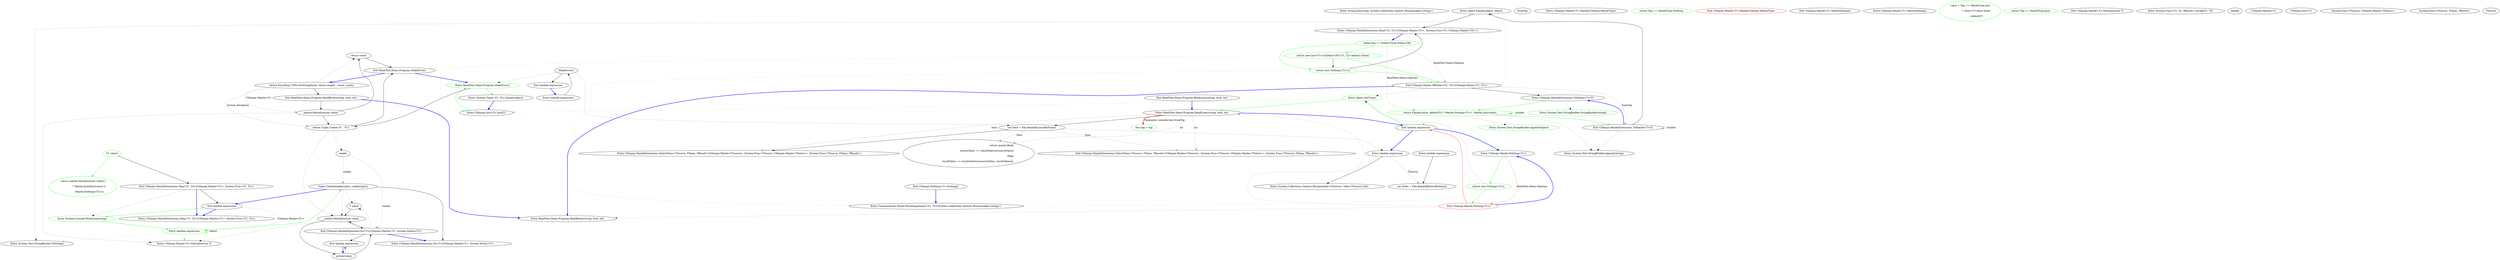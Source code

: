 digraph  {
m2_59 [label="Entry string.Join(string, System.Collections.Generic.IEnumerable<string>)", span="0-0", cluster="string.Join(string, System.Collections.Generic.IEnumerable<string>)", file="ResultExtensions.cs"];
m2_67 [label="return value;", span="165-165", cluster="CSharpx.MaybeExtensions.FromJust<T>(CSharpx.Maybe<T>, System.Exception)", file="ResultExtensions.cs"];
m2_11 [label="Exit CSharpx.Nothing<T>.Nothing()", span="48-48", cluster="CSharpx.Nothing<T>.Nothing()", file="ResultExtensions.cs"];
m2_66 [label="maybe.MatchJust(out value)", span="163-163", cluster="CSharpx.MaybeExtensions.FromJust<T>(CSharpx.Maybe<T>, System.Exception)", file="ResultExtensions.cs"];
m2_48 [label="Exit lambda expression", span="45-45", cluster="lambda expression", file="ResultExtensions.cs"];
m2_12 [label="Entry CSharpx.Just<T>.Just(T)", span="58-58", cluster="CSharpx.Just<T>.Just(T)", file="ResultExtensions.cs"];
m2_60 [label="Entry lambda expression", span="157-157", cluster="lambda expression", file="ResultExtensions.cs"];
m2_13 [label="Entry ReadText.Demo.Program.MakeError()", span="74-74", cluster="ReadText.Demo.Program.MakeError()", color=green, community=0, file="ResultExtensions.cs"];
m2_14 [label="Entry System.Tuple<T1, T2>.Equals(object)", span="0-0", cluster="System.Tuple<T1, T2>.Equals(object)", file="ResultExtensions.cs"];
m2_34 [label="Entry System.Text.StringBuilder.ToString()", span="0-0", cluster="System.Text.StringBuilder.ToString()", file="ResultExtensions.cs"];
m2_44 [label="T value", span="136-136", cluster="CSharpx.MaybeExtensions.Do<T>(CSharpx.Maybe<T>, System.Action<T>)", file="ResultExtensions.cs"];
m2_70 [label=reader, span="", cluster="System.ArgumentException.ArgumentException(string)", file="ResultExtensions.cs"];
m2_56 [label="Exit ReadText.Demo.Program.ReadLines(string, bool, int)", span="54-54", cluster="ReadText.Demo.Program.ReadLines(string, bool, int)", file="ResultExtensions.cs"];
m2_57 [label="Entry lambda expression", span="155-157", cluster="lambda expression", file="ResultExtensions.cs"];
m2_49 [label="Entry lambda expression", span="46-46", cluster="lambda expression", file="ResultExtensions.cs"];
m2_50 [label="MakeError()", span="46-46", cluster="lambda expression", file="ResultExtensions.cs"];
m2_51 [label="Exit lambda expression", span="46-46", cluster="lambda expression", file="ResultExtensions.cs"];
m2_52 [label="var lines = File.ReadAllLines(fileName)", span="56-56", cluster="ReadText.Demo.Program.ReadLines(string, bool, int)", file="ResultExtensions.cs"];
m2_39 [label="Exit lambda expression", span="35-39", cluster="lambda expression", file="ResultExtensions.cs"];
m2_40 [label="Entry System.Console.WriteLine(string)", span="0-0", cluster="System.Console.WriteLine(string)", color=green, community=0, file="ResultExtensions.cs"];
m2_41 [label="Entry lambda expression", span="44-44", cluster="lambda expression", color=green, community=0, file="ResultExtensions.cs"];
m2_42 [label="Tuple.Create(header(opts), reader(opts))", span="44-44", cluster="lambda expression", file="ResultExtensions.cs"];
m2_64 [label="return Encoding.UTF8.GetString(bytes, bytes.Length - count, count);", span="71-71", cluster="ReadText.Demo.Program.ReadBytes(string, bool, int)", file="ResultExtensions.cs"];
m2_65 [label="Exit ReadText.Demo.Program.ReadBytes(string, bool, int)", span="64-64", cluster="ReadText.Demo.Program.ReadBytes(string, bool, int)", file="ResultExtensions.cs"];
m2_68 [label="return Tuple.Create(''\0'', ''\0'');", span="76-76", cluster="ReadText.Demo.Program.MakeError()", file="ResultExtensions.cs"];
m2_69 [label="Exit ReadText.Demo.Program.MakeError()", span="74-74", cluster="ReadText.Demo.Program.MakeError()", file="ResultExtensions.cs"];
m2_18 [label="Exit lambda expression", span="14-20", cluster="lambda expression", file="ResultExtensions.cs"];
m2_19 [label="Entry object.GetType()", span="0-0", cluster="object.GetType()", color=green, community=0, file="ResultExtensions.cs"];
m2_20 [label="Entry ReadText.Demo.Program.ReadLines(string, bool, int)", span="54-54", cluster="ReadText.Demo.Program.ReadLines(string, bool, int)", file="ResultExtensions.cs"];
m2_45 [label="maybe.MatchJust(out value)", span="137-137", cluster="CSharpx.MaybeExtensions.Do<T>(CSharpx.Maybe<T>, System.Action<T>)", file="ResultExtensions.cs"];
m2_16 [label="return new Nothing<T>();", span="77-77", cluster="CSharpx.Maybe.Nothing<T>()", file="ResultExtensions.cs", color=green, community=0];
m2_17 [label="Exit CSharpx.Maybe.Nothing<T>()", span="75-75", cluster="CSharpx.Maybe.Nothing<T>()", color=red, community=0, file="ResultExtensions.cs"];
m2_47 [label="Exit CSharpx.MaybeExtensions.Do<T>(CSharpx.Maybe<T>, System.Action<T>)", span="134-134", cluster="CSharpx.MaybeExtensions.Do<T>(CSharpx.Maybe<T>, System.Action<T>)", file="ResultExtensions.cs"];
m2_23 [label="return new Just<T1>(((Either1Of2<T1, T2>)either).Value);", span="93-93", cluster="CSharpx.Maybe.OfEither<T1, T2>(CSharpx.Either<T1, T2>)", file="ResultExtensions.cs", color=green, community=0];
m2_25 [label="Exit CSharpx.Maybe.OfEither<T1, T2>(CSharpx.Either<T1, T2>)", span="89-89", cluster="CSharpx.Maybe.OfEither<T1, T2>(CSharpx.Either<T1, T2>)", file="ResultExtensions.cs"];
m2_27 [label="return Equals(value, default(T)) ? Maybe.Nothing<T>() : Maybe.Just(value);", span="107-107", cluster="CSharpx.MaybeExtensions.ToMaybe<T>(T)", file="ResultExtensions.cs", color=green, community=0];
m2_36 [label="T1 value1", span="120-120", cluster="CSharpx.MaybeExtensions.Map<T1, T2>(CSharpx.Maybe<T1>, System.Func<T1, T2>)", file="ResultExtensions.cs", color=green, community=0];
m2_38 [label="Exit CSharpx.MaybeExtensions.Map<T1, T2>(CSharpx.Maybe<T1>, System.Func<T1, T2>)", span="118-118", cluster="CSharpx.MaybeExtensions.Map<T1, T2>(CSharpx.Maybe<T1>, System.Func<T1, T2>)", file="ResultExtensions.cs"];
m2_46 [label="action(value)", span="139-139", cluster="CSharpx.MaybeExtensions.Do<T>(CSharpx.Maybe<T>, System.Action<T>)", file="ResultExtensions.cs"];
m2_15 [label="Entry CSharpx.Maybe.Nothing<T>()", span="75-75", cluster="CSharpx.Maybe.Nothing<T>()", file="ResultExtensions.cs"];
m2_22 [label="either.Tag == Either2Type.Either1Of2", span="91-91", cluster="CSharpx.Maybe.OfEither<T1, T2>(CSharpx.Either<T1, T2>)", file="ResultExtensions.cs", color=green, community=0];
m2_24 [label="return new Nothing<T1>();", span="95-95", cluster="CSharpx.Maybe.OfEither<T1, T2>(CSharpx.Either<T1, T2>)", file="ResultExtensions.cs", color=green, community=0];
m2_26 [label="Entry CSharpx.MaybeExtensions.ToMaybe<T>(T)", span="105-105", cluster="CSharpx.MaybeExtensions.ToMaybe<T>(T)", file="ResultExtensions.cs"];
m2_28 [label="Exit CSharpx.MaybeExtensions.ToMaybe<T>(T)", span="105-105", cluster="CSharpx.MaybeExtensions.ToMaybe<T>(T)", file="ResultExtensions.cs"];
m2_29 [label="Entry object.Equals(object, object)", span="0-0", cluster="object.Equals(object, object)", file="ResultExtensions.cs"];
m2_30 [label="Entry CSharpx.MaybeExtensions.Bind<T1, T2>(CSharpx.Maybe<T1>, System.Func<T1, CSharpx.Maybe<T2>>)", span="110-110", cluster="CSharpx.MaybeExtensions.Bind<T1, T2>(CSharpx.Maybe<T1>, System.Func<T1, CSharpx.Maybe<T2>>)", file="ResultExtensions.cs"];
m2_35 [label="Entry CSharpx.MaybeExtensions.Map<T1, T2>(CSharpx.Maybe<T1>, System.Func<T1, T2>)", span="118-118", cluster="CSharpx.MaybeExtensions.Map<T1, T2>(CSharpx.Maybe<T1>, System.Func<T1, T2>)", file="ResultExtensions.cs"];
m2_37 [label="return maybe.MatchJust(out value1)\r\n                ? Maybe.Just(func(value1))\r\n                : Maybe.Nothing<T2>();", span="121-123", cluster="CSharpx.MaybeExtensions.Map<T1, T2>(CSharpx.Maybe<T1>, System.Func<T1, T2>)", file="ResultExtensions.cs", color=green, community=0];
m2_43 [label="Entry CSharpx.MaybeExtensions.Do<T>(CSharpx.Maybe<T>, System.Action<T>)", span="134-134", cluster="CSharpx.MaybeExtensions.Do<T>(CSharpx.Maybe<T>, System.Action<T>)", file="ResultExtensions.cs"];
m2_58 [label="Entry System.Collections.Generic.IEnumerable<TSource>.Take<TSource>(int)", span="0-0", cluster="System.Collections.Generic.IEnumerable<TSource>.Take<TSource>(int)", file="ResultExtensions.cs"];
m2_61 [label="var bytes = File.ReadAllBytes(fileName)", span="66-66", cluster="ReadText.Demo.Program.ReadBytes(string, bool, int)", file="ResultExtensions.cs"];
m2_62 [label=fromTop, span="67-67", cluster="ReadText.Demo.Program.ReadBytes(string, bool, int)", file="ResultExtensions.cs"];
m2_31 [label="Entry System.Text.StringBuilder.StringBuilder(string)", span="0-0", cluster="System.Text.StringBuilder.StringBuilder(string)", color=green, community=0, file="ResultExtensions.cs"];
m2_32 [label="Entry System.Text.StringBuilder.Append(object)", span="0-0", cluster="System.Text.StringBuilder.Append(object)", color=green, community=0, file="ResultExtensions.cs"];
m2_33 [label="Entry System.Text.StringBuilder.Append(string)", span="0-0", cluster="System.Text.StringBuilder.Append(string)", file="ResultExtensions.cs"];
m2_0 [label="Entry CSharpx.Maybe<T>.Maybe(CSharpx.MaybeType)", span="19-19", cluster="CSharpx.Maybe<T>.Maybe(CSharpx.MaybeType)", file="ResultExtensions.cs"];
m2_1 [label="this.tag = tag", span="21-21", cluster="CSharpx.Maybe<T>.Maybe(CSharpx.MaybeType)", color=green, community=0, file="ResultExtensions.cs"];
m2_4 [label="return Tag == MaybeType.Nothing;", span="31-31", cluster="CSharpx.Maybe<T>.MatchNothing()", file="ResultExtensions.cs", color=green, community=0];
m2_2 [label="Exit CSharpx.Maybe<T>.Maybe(CSharpx.MaybeType)", span="19-19", cluster="CSharpx.Maybe<T>.Maybe(CSharpx.MaybeType)", color=red, community=0, file="ResultExtensions.cs"];
m2_5 [label="Exit CSharpx.Maybe<T>.MatchNothing()", span="29-29", cluster="CSharpx.Maybe<T>.MatchNothing()", file="ResultExtensions.cs"];
m2_3 [label="Entry CSharpx.Maybe<T>.MatchNothing()", span="29-29", cluster="CSharpx.Maybe<T>.MatchNothing()", file="ResultExtensions.cs"];
m2_6 [label="Entry CSharpx.Maybe<T>.MatchJust(out T)", span="34-34", cluster="CSharpx.Maybe<T>.MatchJust(out T)", file="ResultExtensions.cs"];
m2_7 [label="value = Tag == MaybeType.Just\r\n                ? ((Just<T>)this).Value\r\n                : default(T)", span="36-38", cluster="CSharpx.Maybe<T>.MatchJust(out T)", file="ResultExtensions.cs", color=green, community=0];
m2_8 [label="return Tag == MaybeType.Just;", span="39-39", cluster="CSharpx.Maybe<T>.MatchJust(out T)", file="ResultExtensions.cs", color=green, community=0];
m2_9 [label="Exit CSharpx.Maybe<T>.MatchJust(out T)", span="34-34", cluster="CSharpx.Maybe<T>.MatchJust(out T)", file="ResultExtensions.cs"];
m2_21 [label="Entry ReadText.Demo.Program.ReadBytes(string, bool, int)", span="64-64", cluster="ReadText.Demo.Program.ReadBytes(string, bool, int)", file="ResultExtensions.cs"];
m2_10 [label="Entry CommandLine.Parser.ParseArguments<T1, T2>(System.Collections.Generic.IEnumerable<string>)", span="25-25", cluster="CommandLine.Parser.ParseArguments<T1, T2>(System.Collections.Generic.IEnumerable<string>)", file="ResultExtensions.cs"];
m2_53 [label="Entry CSharpx.MaybeExtensions.SelectMany<TSource, TValue, TResult>(CSharpx.Maybe<TSource>, System.Func<TSource, CSharpx.Maybe<TValue>>, System.Func<TSource, TValue, TResult>)", span="149-149", cluster="CSharpx.MaybeExtensions.SelectMany<TSource, TValue, TResult>(CSharpx.Maybe<TSource>, System.Func<TSource, CSharpx.Maybe<TValue>>, System.Func<TSource, TValue, TResult>)", file="ResultExtensions.cs"];
m2_54 [label="return maybe.Bind(\r\n                sourceValue => valueSelector(sourceValue)\r\n                    .Map(\r\n                        resultValue => resultSelector(sourceValue, resultValue)));", span="154-157", cluster="CSharpx.MaybeExtensions.SelectMany<TSource, TValue, TResult>(CSharpx.Maybe<TSource>, System.Func<TSource, CSharpx.Maybe<TValue>>, System.Func<TSource, TValue, TResult>)", file="ResultExtensions.cs"];
m2_55 [label="Exit CSharpx.MaybeExtensions.SelectMany<TSource, TValue, TResult>(CSharpx.Maybe<TSource>, System.Func<TSource, CSharpx.Maybe<TValue>>, System.Func<TSource, TValue, TResult>)", span="149-149", cluster="CSharpx.MaybeExtensions.SelectMany<TSource, TValue, TResult>(CSharpx.Maybe<TSource>, System.Func<TSource, CSharpx.Maybe<TValue>>, System.Func<TSource, TValue, TResult>)", file="ResultExtensions.cs"];
m2_63 [label="Entry System.Func<T1, T2, TResult>.Invoke(T1, T2)", span="0-0", cluster="System.Func<T1, T2, TResult>.Invoke(T1, T2)", file="ResultExtensions.cs"];
m2_71 [label=header, span="", file="ResultExtensions.cs"];
m2_77 [label="CSharpx.Maybe<T>", span="", file="ResultExtensions.cs"];
m2_78 [label="CSharpx.Just<T>", span="", file="ResultExtensions.cs"];
m2_79 [label="System.Func<TSource, CSharpx.Maybe<TValue>>", span="", file="ResultExtensions.cs"];
m2_80 [label="System.Func<TSource, TValue, TResult>", span="", file="ResultExtensions.cs"];
m2_81 [label=TSource, span="", file="ResultExtensions.cs"];
m2_67 -> m2_69  [key=0, style=solid];
m2_11 -> m2_10  [key=0, style=bold, color=blue];
m2_66 -> m2_6  [key=2, style=dotted];
m2_66 -> m2_67  [key=0, style=solid];
m2_66 -> m2_68  [key=0, style=solid];
m2_48 -> m2_46  [key=0, style=bold, color=blue];
m2_12 -> m2_13  [key=0, style=solid, color=green];
m2_60 -> m2_61  [key=0, style=solid];
m2_13 -> m2_14  [key=0, style=solid, color=green];
m2_13 -> m2_68  [key=0, style=solid];
m2_14 -> m2_12  [key=0, style=bold, color=blue];
m2_44 -> m2_45  [key=0, style=solid];
m2_70 -> m2_42  [key=1, style=dashed, color=darkseagreen4, label=reader];
m2_70 -> m2_47  [key=1, style=dashed, color=darkseagreen4, label=reader];
m2_56 -> m2_20  [key=0, style=bold, color=blue];
m2_57 -> m2_58  [key=0, style=solid];
m2_57 -> m2_61  [key=1, style=dashed, color=darkseagreen4, label=TSource];
m2_49 -> m2_50  [key=0, style=solid];
m2_50 -> m2_52  [key=2, style=dotted];
m2_50 -> m2_51  [key=0, style=solid];
m2_50 -> m2_13  [key=2, style=dotted];
m2_51 -> m2_49  [key=0, style=bold, color=blue];
m2_52 -> m2_53  [key=0, style=solid];
m2_52 -> m2_57  [key=2, style=dotted];
m2_52 -> m2_54  [key=1, style=dashed, color=darkseagreen4, label=lines];
m2_52 -> m2_55  [key=1, style=dashed, color=darkseagreen4, label=lines];
m2_39 -> m2_40  [key=0, style=solid, color=green];
m2_39 -> m2_41  [key=1, style=dashed, color=green, label="CSharpx.Maybe<T1>"];
m2_39 -> m2_35  [key=0, style=bold, color=blue];
m2_40 -> m2_41  [key=0, style=solid, color=green];
m2_41 -> m2_41  [key=1, style=dashed, color=green, label=value1];
m2_41 -> m2_42  [key=0, style=solid, color=green];
m2_41 -> m2_6  [key=2, style=dotted, color=green];
m2_41 -> m2_34  [key=2, style=dotted, color=green];
m2_42 -> m2_39  [key=0, style=bold, color=blue];
m2_42 -> m2_43  [key=0, style=solid];
m2_42 -> m2_44  [key=2, style=dotted];
m2_42 -> m2_45  [key=2, style=dotted];
m2_64 -> m2_66  [key=1, style=dashed, color=darkseagreen4, label="CSharpx.Maybe<T>"];
m2_64 -> m2_65  [key=0, style=solid];
m2_64 -> m2_68  [key=1, style=dashed, color=darkseagreen4, label="System.Exception"];
m2_64 -> m2_67  [key=2, style=dotted];
m2_65 -> m2_66  [key=0, style=solid];
m2_65 -> m2_21  [key=0, style=bold, color=blue];
m2_68 -> m2_69  [key=0, style=solid];
m2_68 -> m2_70  [key=2, style=dotted];
m2_68 -> m2_45  [key=2, style=dotted];
m2_69 -> m2_64  [key=0, style=bold, color=blue];
m2_69 -> m2_13  [key=0, style=bold, color=blue];
m2_18 -> m2_19  [key=0, style=solid, color=green];
m2_18 -> m2_15  [key=0, style=bold, color=blue];
m2_18 -> m2_57  [key=0, style=bold, color=blue];
m2_19 -> m2_20  [key=0, style=solid, color=green];
m2_19 -> m2_12  [key=2, style=dotted, color=green];
m2_20 -> m2_18  [key=0, style=bold, color=blue];
m2_20 -> m2_52  [key=0, style=solid];
m2_20 -> m2_53  [key=1, style=dashed, color=darkseagreen4, label=bool];
m2_20 -> m2_54  [key=1, style=dashed, color=darkseagreen4, label=int];
m2_20 -> m2_55  [key=1, style=dashed, color=darkseagreen4, label=int];
m2_20 -> m2_1  [key=3, color=red, style=bold, label="Parameter variable bool fromTop"];
m2_45 -> m2_6  [key=2, style=dotted];
m2_45 -> m2_46  [key=0, style=solid];
m2_45 -> m2_47  [key=0, style=solid];
m2_16 -> m2_17  [key=0, style=solid, color=green];
m2_16 -> m2_19  [key=2, style=dotted];
m2_16 -> m2_10  [key=2, style=dotted, color=green];
m2_17 -> m2_18  [key=0, style=solid, color=red];
m2_17 -> m2_20  [key=2, style=dotted, color=red];
m2_17 -> m2_21  [key=2, style=dotted, color=red];
m2_17 -> m2_15  [key=0, style=bold, color=blue];
m2_47 -> m2_48  [key=0, style=solid];
m2_47 -> m2_44  [key=2, style=dotted];
m2_47 -> m2_45  [key=2, style=dotted];
m2_47 -> m2_43  [key=0, style=bold, color=blue];
m2_23 -> m2_24  [key=0, style=solid];
m2_23 -> m2_25  [key=0, style=solid, color=green];
m2_23 -> m2_12  [key=2, style=dotted, color=green];
m2_25 -> m2_26  [key=0, style=solid];
m2_25 -> m2_19  [key=2, style=dotted];
m2_25 -> m2_28  [key=1, style=dashed, color=darkseagreen4, label=fromTop];
m2_25 -> m2_21  [key=0, style=bold, color=blue];
m2_27 -> m2_28  [key=0, style=solid, color=green];
m2_27 -> m2_32  [key=2, style=dotted];
m2_27 -> m2_33  [key=2, style=dotted];
m2_27 -> m2_27  [key=1, style=dashed, color=darkseagreen4, label=builder];
m2_27 -> m2_29  [key=2, style=dotted, color=green];
m2_27 -> m2_15  [key=2, style=dotted, color=green];
m2_27 -> m2_18  [key=2, style=dotted, color=green];
m2_36 -> m2_37  [key=0, style=solid, color=green];
m2_36 -> m2_38  [key=0, style=solid];
m2_38 -> m2_39  [key=0, style=solid];
m2_38 -> m2_40  [key=2, style=dotted];
m2_38 -> m2_35  [key=0, style=bold, color=blue];
m2_46 -> m2_47  [key=0, style=solid];
m2_46 -> m2_48  [key=2, style=dotted];
m2_15 -> m2_16  [key=0, style=solid, color=green];
m2_15 -> m2_17  [key=1, style=dashed, color=red, label="ReadText.Demo.IOptions"];
m2_22 -> m2_23  [key=0, style=solid, color=green];
m2_22 -> m2_25  [key=1, style=dashed, color=darkseagreen4, label="ReadText.Demo.IOptions"];
m2_22 -> m2_27  [key=1, style=dashed, color=darkseagreen4, label="ReadText.Demo.IOptions"];
m2_22 -> m2_24  [key=0, style=solid, color=green];
m2_24 -> m2_30  [key=0, style=solid];
m2_24 -> m2_25  [key=0, style=solid, color=green];
m2_24 -> m2_10  [key=2, style=dotted, color=green];
m2_26 -> m2_27  [key=0, style=solid, color=green];
m2_26 -> m2_31  [key=2, style=dotted];
m2_28 -> m2_29  [key=0, style=solid];
m2_28 -> m2_33  [key=2, style=dotted];
m2_28 -> m2_28  [key=1, style=dashed, color=darkseagreen4, label=builder];
m2_28 -> m2_26  [key=0, style=bold, color=blue];
m2_29 -> m2_30  [key=0, style=solid];
m2_29 -> m2_34  [key=2, style=dotted];
m2_30 -> m2_22  [key=0, style=bold, color=blue];
}
